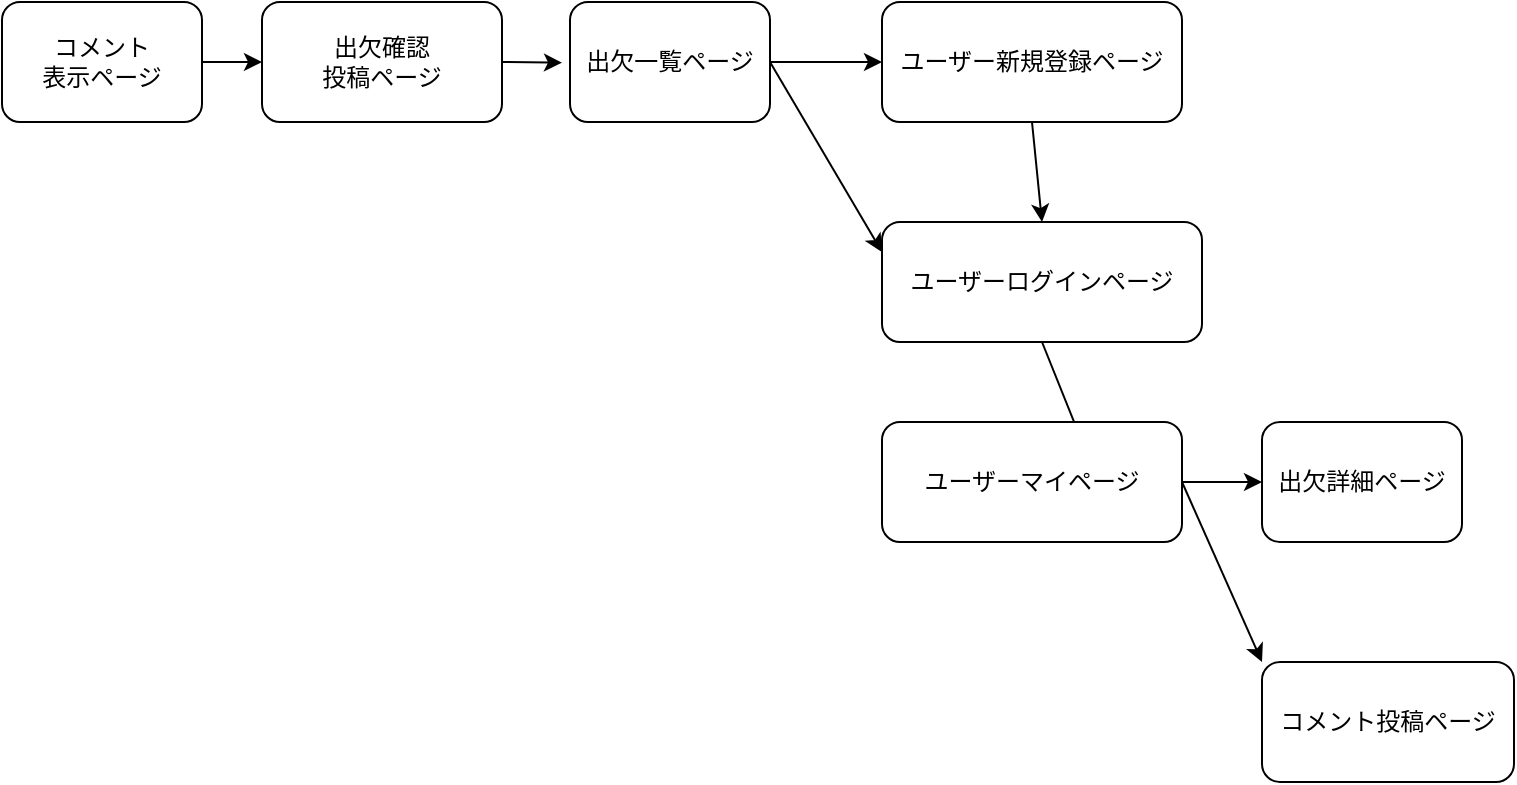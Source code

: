 <mxfile>
    <diagram id="Jtp2uVcV9u8VUAmJSSrU" name="ページ1">
        <mxGraphModel dx="462" dy="422" grid="1" gridSize="10" guides="1" tooltips="1" connect="1" arrows="1" fold="1" page="1" pageScale="1" pageWidth="827" pageHeight="1169" math="0" shadow="0">
            <root>
                <mxCell id="0"/>
                <mxCell id="1" parent="0"/>
                <mxCell id="29" style="edgeStyle=none;html=1;exitX=1;exitY=0.5;exitDx=0;exitDy=0;entryX=0;entryY=0.5;entryDx=0;entryDy=0;" parent="1" source="2" target="15" edge="1">
                    <mxGeometry relative="1" as="geometry"/>
                </mxCell>
                <mxCell id="31" style="edgeStyle=none;html=1;exitX=1;exitY=0.5;exitDx=0;exitDy=0;entryX=0;entryY=0.25;entryDx=0;entryDy=0;" parent="1" source="2" target="14" edge="1">
                    <mxGeometry relative="1" as="geometry"/>
                </mxCell>
                <mxCell id="2" value="出欠一覧ページ" style="rounded=1;whiteSpace=wrap;html=1;" parent="1" vertex="1">
                    <mxGeometry x="314" y="90" width="100" height="60" as="geometry"/>
                </mxCell>
                <mxCell id="9" style="edgeStyle=none;html=1;exitX=1;exitY=0.5;exitDx=0;exitDy=0;entryX=0;entryY=0.5;entryDx=0;entryDy=0;" parent="1" source="3" target="4" edge="1">
                    <mxGeometry relative="1" as="geometry"/>
                </mxCell>
                <mxCell id="3" value="コメント&lt;br&gt;表示ページ" style="rounded=1;whiteSpace=wrap;html=1;" parent="1" vertex="1">
                    <mxGeometry x="30" y="90" width="100" height="60" as="geometry"/>
                </mxCell>
                <mxCell id="17" style="edgeStyle=none;html=1;exitX=1;exitY=0.5;exitDx=0;exitDy=0;" parent="1" source="4" edge="1">
                    <mxGeometry relative="1" as="geometry">
                        <mxPoint x="310" y="120.333" as="targetPoint"/>
                    </mxGeometry>
                </mxCell>
                <mxCell id="4" value="出欠確認&lt;br&gt;投稿ページ" style="rounded=1;whiteSpace=wrap;html=1;" parent="1" vertex="1">
                    <mxGeometry x="160" y="90" width="120" height="60" as="geometry"/>
                </mxCell>
                <mxCell id="11" value="出欠詳細ページ" style="rounded=1;whiteSpace=wrap;html=1;" parent="1" vertex="1">
                    <mxGeometry x="660" y="300" width="100" height="60" as="geometry"/>
                </mxCell>
                <mxCell id="13" value="コメント投稿ページ" style="rounded=1;whiteSpace=wrap;html=1;" parent="1" vertex="1">
                    <mxGeometry x="660" y="420" width="126" height="60" as="geometry"/>
                </mxCell>
                <mxCell id="32" style="edgeStyle=none;html=1;exitX=0.5;exitY=1;exitDx=0;exitDy=0;entryX=0.667;entryY=0.167;entryDx=0;entryDy=0;entryPerimeter=0;" parent="1" source="14" target="16" edge="1">
                    <mxGeometry relative="1" as="geometry"/>
                </mxCell>
                <mxCell id="14" value="ユーザーログインページ" style="rounded=1;whiteSpace=wrap;html=1;" parent="1" vertex="1">
                    <mxGeometry x="470" y="200" width="160" height="60" as="geometry"/>
                </mxCell>
                <mxCell id="30" style="edgeStyle=none;html=1;exitX=0.5;exitY=1;exitDx=0;exitDy=0;entryX=0.5;entryY=0;entryDx=0;entryDy=0;" parent="1" source="15" target="14" edge="1">
                    <mxGeometry relative="1" as="geometry"/>
                </mxCell>
                <mxCell id="15" value="ユーザー新規登録ページ" style="rounded=1;whiteSpace=wrap;html=1;" parent="1" vertex="1">
                    <mxGeometry x="470" y="90" width="150" height="60" as="geometry"/>
                </mxCell>
                <mxCell id="33" style="edgeStyle=none;html=1;exitX=1;exitY=0.5;exitDx=0;exitDy=0;entryX=0;entryY=0.5;entryDx=0;entryDy=0;" parent="1" source="16" target="11" edge="1">
                    <mxGeometry relative="1" as="geometry"/>
                </mxCell>
                <mxCell id="34" style="edgeStyle=none;html=1;exitX=1;exitY=0.5;exitDx=0;exitDy=0;entryX=0;entryY=0;entryDx=0;entryDy=0;" parent="1" source="16" target="13" edge="1">
                    <mxGeometry relative="1" as="geometry"/>
                </mxCell>
                <mxCell id="16" value="ユーザーマイページ" style="rounded=1;whiteSpace=wrap;html=1;" parent="1" vertex="1">
                    <mxGeometry x="470" y="300" width="150" height="60" as="geometry"/>
                </mxCell>
            </root>
        </mxGraphModel>
    </diagram>
</mxfile>